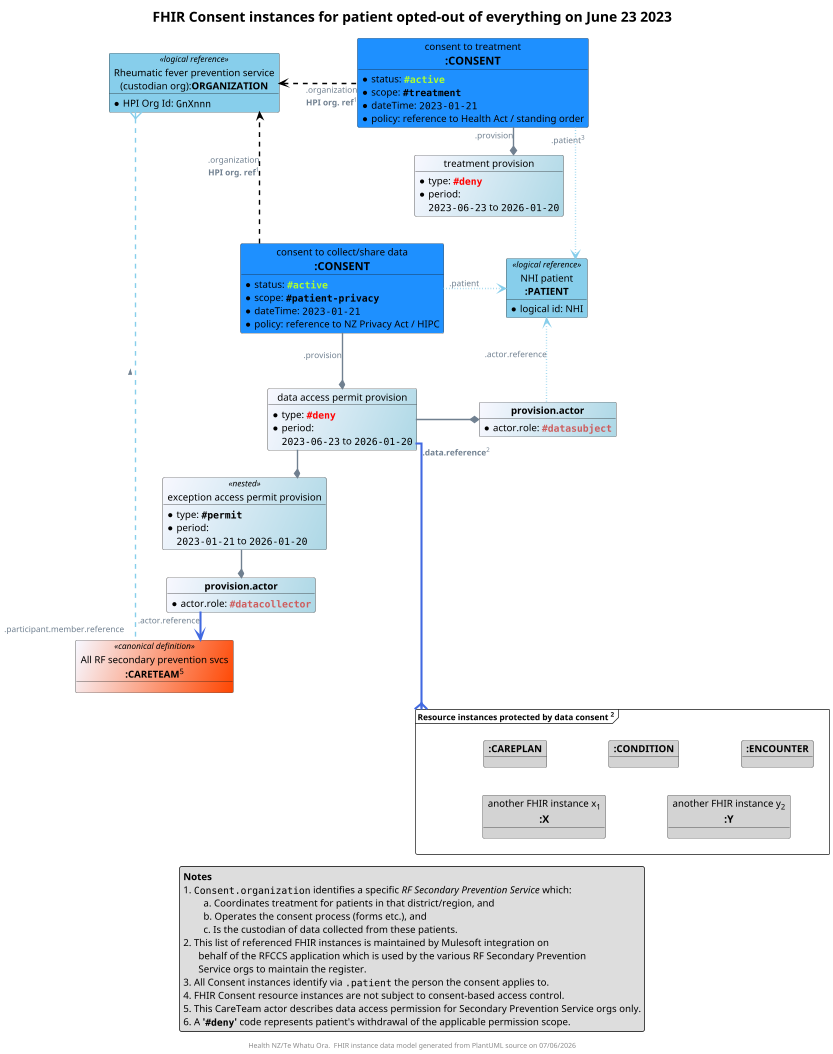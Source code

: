 @startuml obj-FHIR-data-consent-provisional

top to bottom direction
skinparam dpi 200
allow_mixing
scale 400 width

skinparam ActivityDiamondBackgroundColor #RoyalBlue
skinparam ArrowColor #SlateGrey   
skinparam ArrowFontColor #RoyalBlue
skinparam ArrowFontColor #SlateGrey  
skinparam ArrowFontSize 12
skinparam ArrowMessageAlignment left
skinparam BoxPadding 10
skinparam linetype ortho
skinparam nodesep 90
skinparam ranksep 40
skinparam roundcorner 5
skinparam sequenceArrowThickness 2
skinparam TitleFontSize 20


title FHIR Consent instances for patient opted-out of everything on June 23 2023

!procedure $Coding($Alias,$System,$Code,$Display)
  object "<color:GhostWhite>$System" as $Alias #MediumPurple {
    <color:GhostWhite><size:11>**$Code**-$Display
  }
!endprocedure

object "consent to treatment\n<size:16>**:CONSENT**" as TREATCONSENT #DodgerBlue {
  * status: ""<color:GreenYellow>**#active**""
  * scope: ""**#treatment**""
  * dateTime: ""2023-01-21""
  * policy: reference to Health Act / standing order
}

object "treatment provision" as TP #GhostWhite/LightBlue  {
  * type: ""<color:Red>**#deny**""
  * period: 
    ""2023-06-23"" to ""2026-01-20""
}

object "consent to collect/share data\n<size:16>**:CONSENT**" as DATACONSENT #DodgerBlue {
  * status: ""<color:GreenYellow>**#active**""
  * scope: ""**#patient-privacy**""
  * dateTime: ""2023-01-21""
  * policy: reference to NZ Privacy Act / HIPC
}

object "data access permit provision" as DAP #GhostWhite/LightBlue  {
  * type: ""<color:Red>**#deny**""
  * period: 
    ""2023-06-23"" to ""2026-01-20""
}

object "exception access permit provision" as EDAP <<nested>> #GhostWhite/LightBlue  {
  * type: ""**#permit**""
  * period: 
    ""2023-01-21"" to ""2026-01-20""
}

object "All RF secondary prevention svcs\n**:CARETEAM**<sup>5</sup>" as CARETEAM <<canonical definition>> #GhostWhite/OrangeRed

object "**provision.actor**" as ORGACTOR #GhostWhite/LightBlue {
  * actor.role: ""<color:#IndianRed>**#datacollector**""
}

object "**provision.actor**" as SUBJECTACTOR #GhostWhite/LightBlue {
  * actor.role: ""<color:#IndianRed>**#datasubject**""
}

' resources in other repos
object "NHI patient\n**:PATIENT**" as PATIENT <<logical reference>> #SkyBlue {
  * logical id: NHI
}

object "Rheumatic fever prevention service\n(custodian org):**ORGANIZATION**" as HPI <<logical reference>> #SkyBlue {
  * HPI Org Id: ""GnXnnn""
}

frame "<size:12>Resource instances protected by data consent <sup>2</sup>" as COVERED {
'  object "patient's responses\n<size:12>**:QUESTIONNAIRERESPONSE**" as QRC #LightSalmon
  object "<size:14>**:CAREPLAN**" as R1 #LightGray
  object "<size:14>**:CONDITION**" as R2 #LightGray
  object "<size:14>**:ENCOUNTER**" as R3 #LightGray
  object "another FHIR instance x<sub>1</sub>\n**<size:15>:X**" as Another1 #LightGray
  object "another FHIR instance y<sub>2</sub>\n**<size:15>:Y**" as Another2 #LightGray
}

' positioning
TREATCONSENT -[hidden]d- TP
TP -[hidden]d- DATACONSENT

' connectors
DAP "**.data.reference**<sup>2</sup>" -[thickness=3,#RoyalBlue]d----{ COVERED 
DAP -r-* SUBJECTACTOR
DAP -d-* EDAP
EDAP --* ORGACTOR

TREATCONSENT ".patient<sup>3</sup>" -[dotted,#SkyBlue,norank]---> PATIENT
TREATCONSENT -[norank]-* TP : "".provision""
TREATCONSENT -[dashed,#Black]l-> HPI: .organization\n**HPI org. ref**<sup>1</sup>

DATACONSENT ".patient" -[dotted,#SkyBlue]r--> PATIENT
DATACONSENT -d--* DAP : "".provision""
DATACONSENT -[dashed,#Black]--> HPI: .organization\n**HPI org. ref**<sup>1</sup>

ORGACTOR -[thickness=3,#RoyalBlue]-> CARETEAM: .actor.reference
SUBJECTACTOR  -[dotted,#SkyBlue,norank]--> PATIENT: .actor.reference

CARETEAM "\n.participant.member.reference" -[dashed,#SkyBlue]l--{ HPI: > 


legend bottom
  **Notes**
  1. ""Consent.organization"" identifies a specific //RF Secondary Prevention Service// which:
      \ta. Coordinates treatment for patients in that district/region, and
      \tb. Operates the consent process (forms etc.), and
      \tc. Is the custodian of data collected from these patients.
  2. This list of referenced FHIR instances is maintained by Mulesoft integration on 
        behalf of the RFCCS application which is used by the various RF Secondary Prevention
        Service orgs to maintain the register.
  3. All Consent instances identify via "".patient"" the person the consent applies to.
  4. FHIR Consent resource instances are not subject to consent-based access control.
  5. This CareTeam actor describes data access permission for Secondary Prevention Service orgs only.
  6. A **'""#deny""'** code represents patient's withdrawal of the applicable permission scope.
endlegend

footer "Health NZ/Te Whatu Ora.  FHIR instance data model generated from PlantUML source on %date('dd/MM/yyyy')"

@enduml